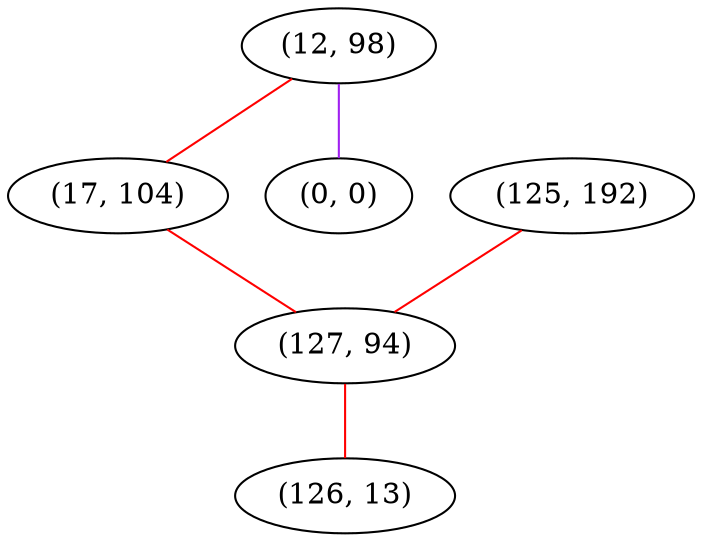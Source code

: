 graph "" {
"(12, 98)";
"(17, 104)";
"(0, 0)";
"(125, 192)";
"(127, 94)";
"(126, 13)";
"(12, 98)" -- "(17, 104)"  [color=red, key=0, weight=1];
"(12, 98)" -- "(0, 0)"  [color=purple, key=0, weight=4];
"(17, 104)" -- "(127, 94)"  [color=red, key=0, weight=1];
"(125, 192)" -- "(127, 94)"  [color=red, key=0, weight=1];
"(127, 94)" -- "(126, 13)"  [color=red, key=0, weight=1];
}
